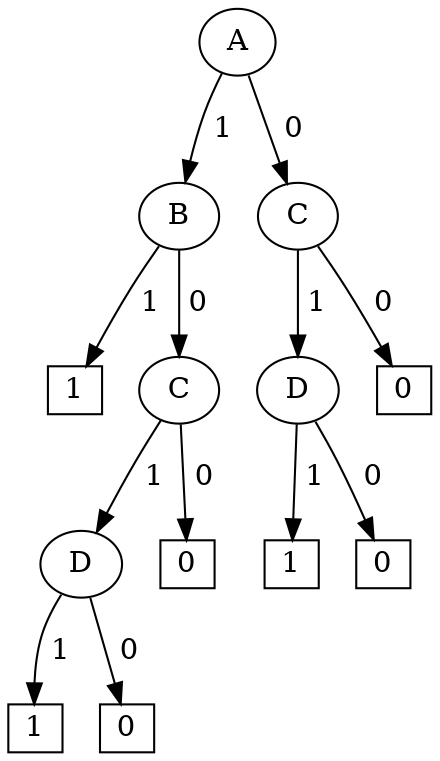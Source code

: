 digraph G{
	node [width="0.2", height="0.2"]
	
	A -> B [label = " 1 "]
	B -> "1a" [label = " 1 "]
	A -> C1 [label = " 0 "]
	C1 -> D1 [label = " 1 "]
	C1 -> "0a" [label = " 0 "]
	D1 -> "1b" [label = " 1 "]
	D1 -> "0b" [label = " 0 "]
	B -> C2 [label = " 0 "]
	C2 -> D2 [label = " 1 "]
	C2 -> "0c" [label = " 0 "]
	D2 -> "1c" [label = " 1 "]
	D2 -> "0d" [label = " 0 "]

	"0a" [label = "0",shape = box]
	"1a" [label = "1",shape = box]
	"0b" [label = "0",shape = box]
	"1b" [label = "1",shape = box]
	"0c" [label = "0",shape = box]
	"1c" [label = "1",shape = box]
	"0d" [label = "0",shape = box]
	C1 [label = C]
	C2 [label = C]
	D1 [label = D]
	D2 [label = D]
	
}